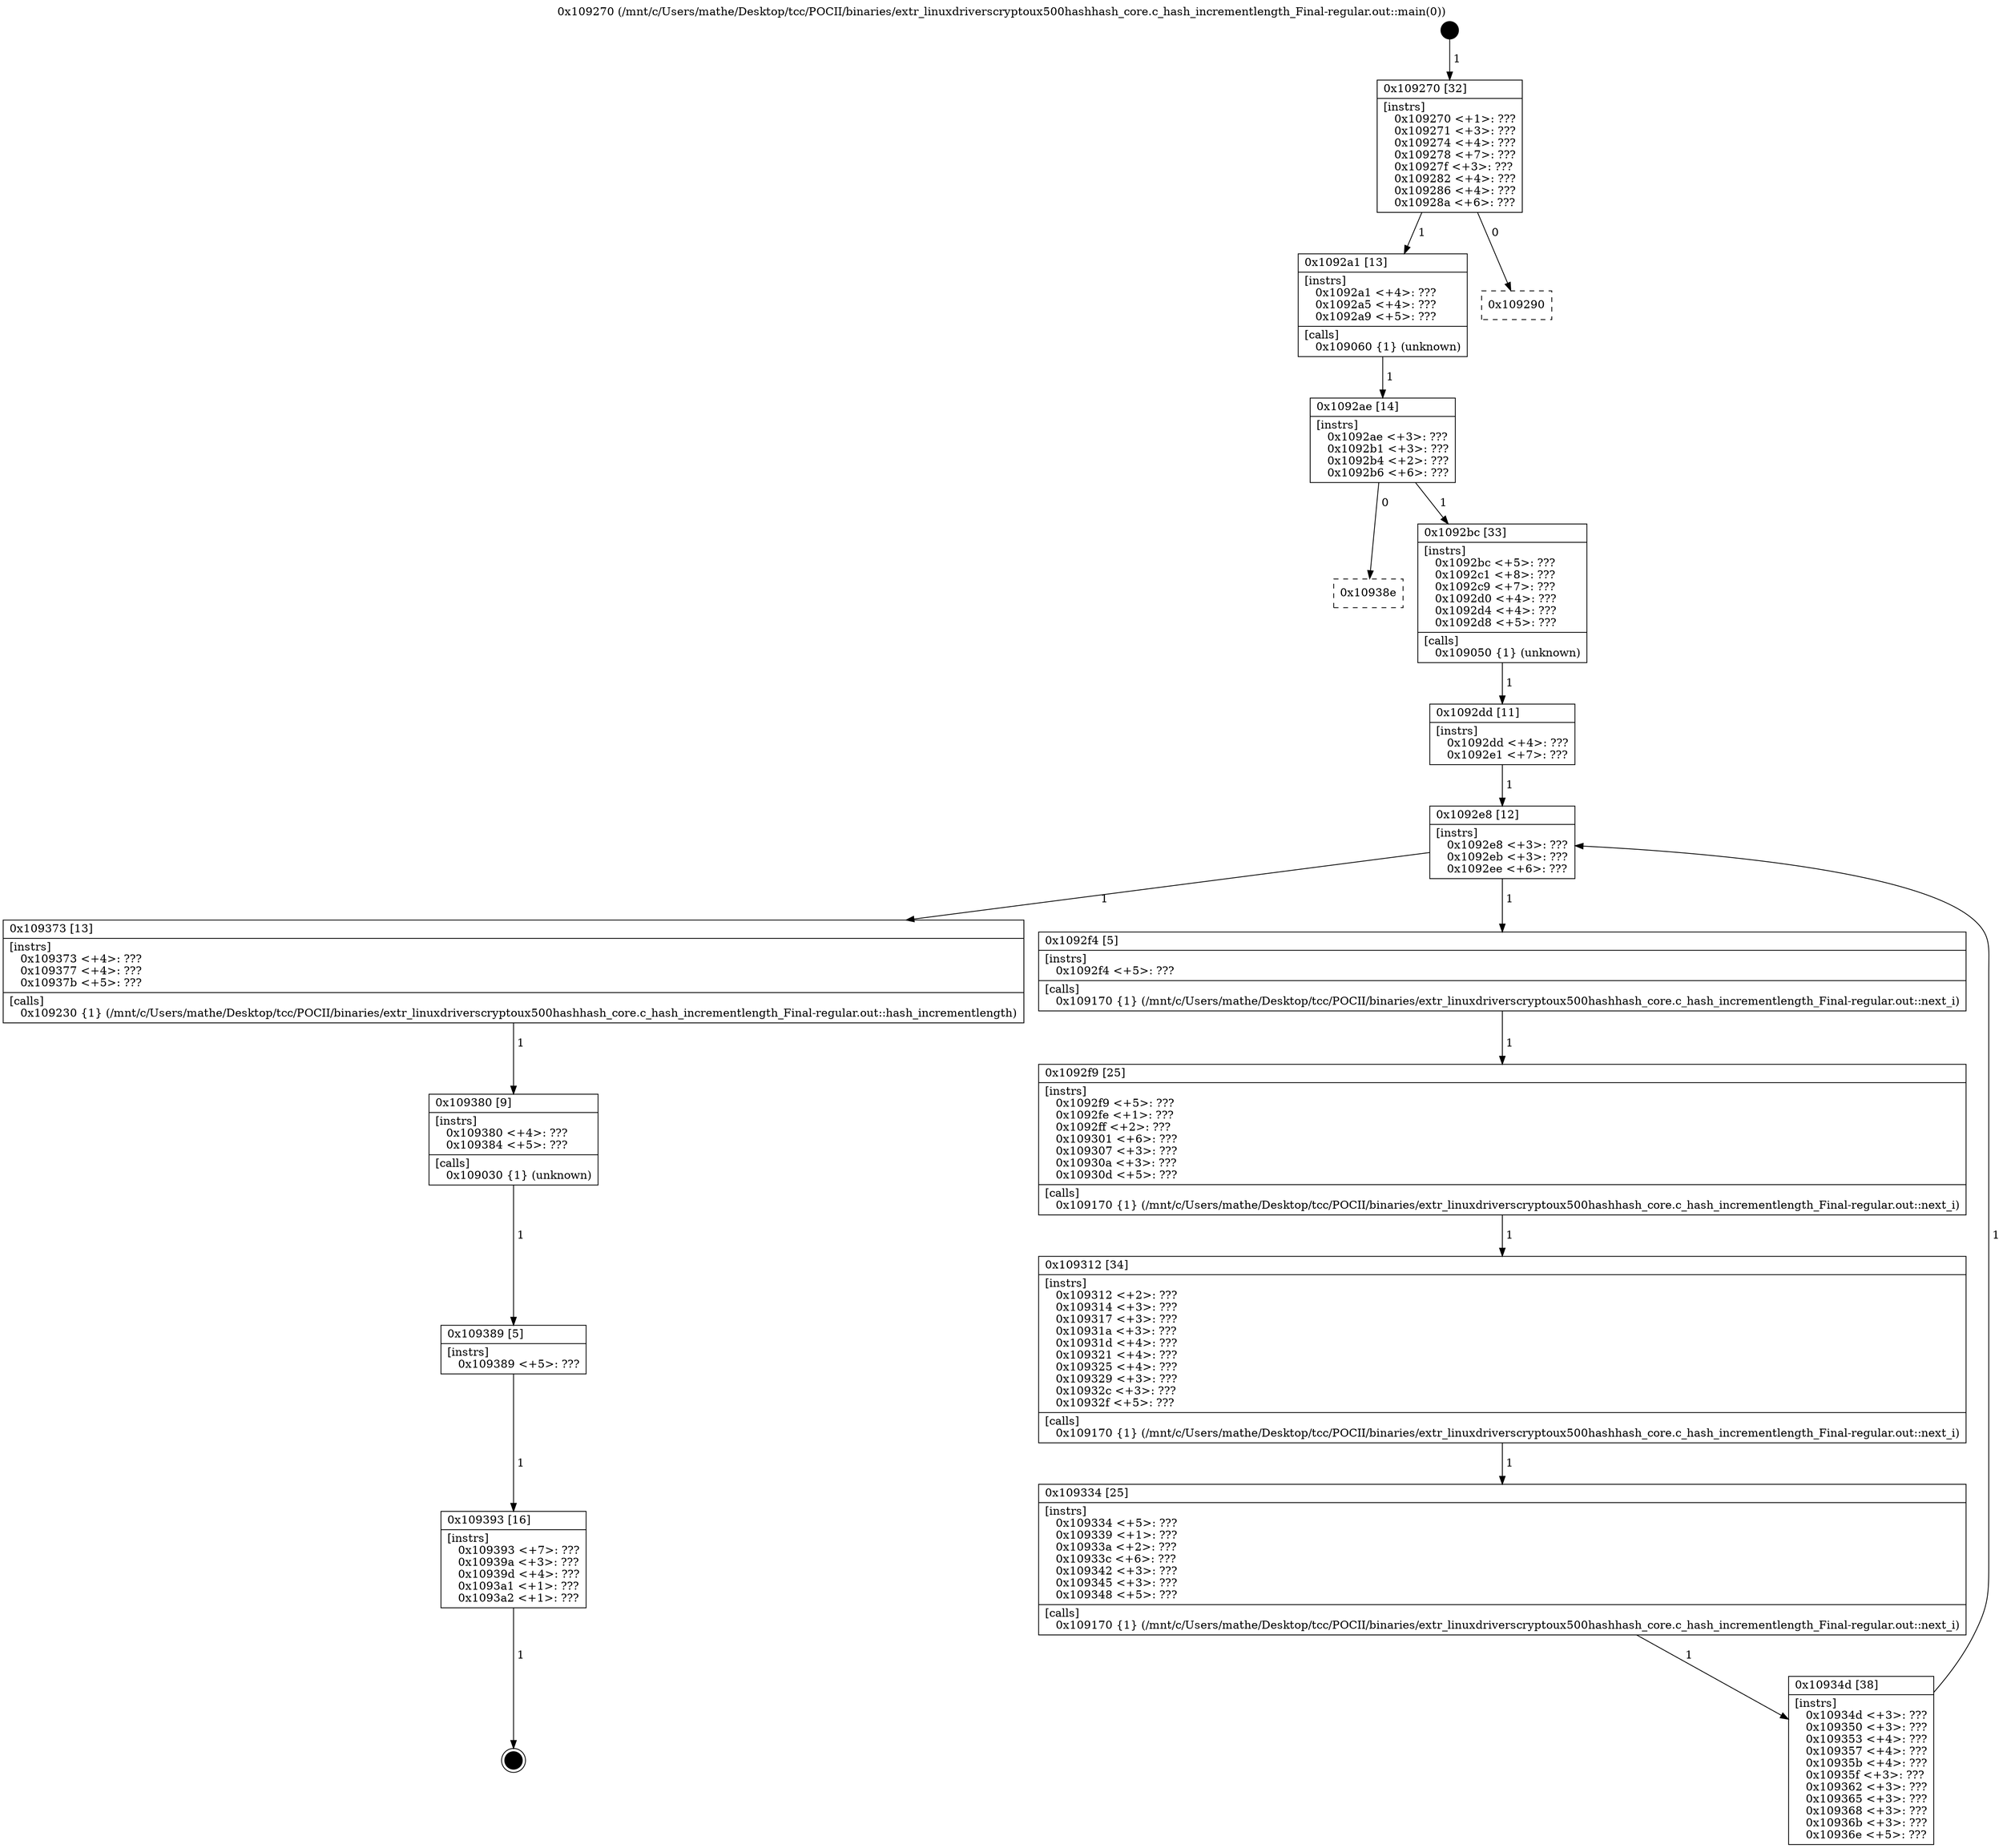 digraph "0x109270" {
  label = "0x109270 (/mnt/c/Users/mathe/Desktop/tcc/POCII/binaries/extr_linuxdriverscryptoux500hashhash_core.c_hash_incrementlength_Final-regular.out::main(0))"
  labelloc = "t"
  node[shape=record]

  Entry [label="",width=0.3,height=0.3,shape=circle,fillcolor=black,style=filled]
  "0x109270" [label="{
     0x109270 [32]\l
     | [instrs]\l
     &nbsp;&nbsp;0x109270 \<+1\>: ???\l
     &nbsp;&nbsp;0x109271 \<+3\>: ???\l
     &nbsp;&nbsp;0x109274 \<+4\>: ???\l
     &nbsp;&nbsp;0x109278 \<+7\>: ???\l
     &nbsp;&nbsp;0x10927f \<+3\>: ???\l
     &nbsp;&nbsp;0x109282 \<+4\>: ???\l
     &nbsp;&nbsp;0x109286 \<+4\>: ???\l
     &nbsp;&nbsp;0x10928a \<+6\>: ???\l
  }"]
  "0x1092a1" [label="{
     0x1092a1 [13]\l
     | [instrs]\l
     &nbsp;&nbsp;0x1092a1 \<+4\>: ???\l
     &nbsp;&nbsp;0x1092a5 \<+4\>: ???\l
     &nbsp;&nbsp;0x1092a9 \<+5\>: ???\l
     | [calls]\l
     &nbsp;&nbsp;0x109060 \{1\} (unknown)\l
  }"]
  "0x109290" [label="{
     0x109290\l
  }", style=dashed]
  "0x1092ae" [label="{
     0x1092ae [14]\l
     | [instrs]\l
     &nbsp;&nbsp;0x1092ae \<+3\>: ???\l
     &nbsp;&nbsp;0x1092b1 \<+3\>: ???\l
     &nbsp;&nbsp;0x1092b4 \<+2\>: ???\l
     &nbsp;&nbsp;0x1092b6 \<+6\>: ???\l
  }"]
  "0x10938e" [label="{
     0x10938e\l
  }", style=dashed]
  "0x1092bc" [label="{
     0x1092bc [33]\l
     | [instrs]\l
     &nbsp;&nbsp;0x1092bc \<+5\>: ???\l
     &nbsp;&nbsp;0x1092c1 \<+8\>: ???\l
     &nbsp;&nbsp;0x1092c9 \<+7\>: ???\l
     &nbsp;&nbsp;0x1092d0 \<+4\>: ???\l
     &nbsp;&nbsp;0x1092d4 \<+4\>: ???\l
     &nbsp;&nbsp;0x1092d8 \<+5\>: ???\l
     | [calls]\l
     &nbsp;&nbsp;0x109050 \{1\} (unknown)\l
  }"]
  Exit [label="",width=0.3,height=0.3,shape=circle,fillcolor=black,style=filled,peripheries=2]
  "0x1092e8" [label="{
     0x1092e8 [12]\l
     | [instrs]\l
     &nbsp;&nbsp;0x1092e8 \<+3\>: ???\l
     &nbsp;&nbsp;0x1092eb \<+3\>: ???\l
     &nbsp;&nbsp;0x1092ee \<+6\>: ???\l
  }"]
  "0x109373" [label="{
     0x109373 [13]\l
     | [instrs]\l
     &nbsp;&nbsp;0x109373 \<+4\>: ???\l
     &nbsp;&nbsp;0x109377 \<+4\>: ???\l
     &nbsp;&nbsp;0x10937b \<+5\>: ???\l
     | [calls]\l
     &nbsp;&nbsp;0x109230 \{1\} (/mnt/c/Users/mathe/Desktop/tcc/POCII/binaries/extr_linuxdriverscryptoux500hashhash_core.c_hash_incrementlength_Final-regular.out::hash_incrementlength)\l
  }"]
  "0x1092f4" [label="{
     0x1092f4 [5]\l
     | [instrs]\l
     &nbsp;&nbsp;0x1092f4 \<+5\>: ???\l
     | [calls]\l
     &nbsp;&nbsp;0x109170 \{1\} (/mnt/c/Users/mathe/Desktop/tcc/POCII/binaries/extr_linuxdriverscryptoux500hashhash_core.c_hash_incrementlength_Final-regular.out::next_i)\l
  }"]
  "0x1092f9" [label="{
     0x1092f9 [25]\l
     | [instrs]\l
     &nbsp;&nbsp;0x1092f9 \<+5\>: ???\l
     &nbsp;&nbsp;0x1092fe \<+1\>: ???\l
     &nbsp;&nbsp;0x1092ff \<+2\>: ???\l
     &nbsp;&nbsp;0x109301 \<+6\>: ???\l
     &nbsp;&nbsp;0x109307 \<+3\>: ???\l
     &nbsp;&nbsp;0x10930a \<+3\>: ???\l
     &nbsp;&nbsp;0x10930d \<+5\>: ???\l
     | [calls]\l
     &nbsp;&nbsp;0x109170 \{1\} (/mnt/c/Users/mathe/Desktop/tcc/POCII/binaries/extr_linuxdriverscryptoux500hashhash_core.c_hash_incrementlength_Final-regular.out::next_i)\l
  }"]
  "0x109312" [label="{
     0x109312 [34]\l
     | [instrs]\l
     &nbsp;&nbsp;0x109312 \<+2\>: ???\l
     &nbsp;&nbsp;0x109314 \<+3\>: ???\l
     &nbsp;&nbsp;0x109317 \<+3\>: ???\l
     &nbsp;&nbsp;0x10931a \<+3\>: ???\l
     &nbsp;&nbsp;0x10931d \<+4\>: ???\l
     &nbsp;&nbsp;0x109321 \<+4\>: ???\l
     &nbsp;&nbsp;0x109325 \<+4\>: ???\l
     &nbsp;&nbsp;0x109329 \<+3\>: ???\l
     &nbsp;&nbsp;0x10932c \<+3\>: ???\l
     &nbsp;&nbsp;0x10932f \<+5\>: ???\l
     | [calls]\l
     &nbsp;&nbsp;0x109170 \{1\} (/mnt/c/Users/mathe/Desktop/tcc/POCII/binaries/extr_linuxdriverscryptoux500hashhash_core.c_hash_incrementlength_Final-regular.out::next_i)\l
  }"]
  "0x109334" [label="{
     0x109334 [25]\l
     | [instrs]\l
     &nbsp;&nbsp;0x109334 \<+5\>: ???\l
     &nbsp;&nbsp;0x109339 \<+1\>: ???\l
     &nbsp;&nbsp;0x10933a \<+2\>: ???\l
     &nbsp;&nbsp;0x10933c \<+6\>: ???\l
     &nbsp;&nbsp;0x109342 \<+3\>: ???\l
     &nbsp;&nbsp;0x109345 \<+3\>: ???\l
     &nbsp;&nbsp;0x109348 \<+5\>: ???\l
     | [calls]\l
     &nbsp;&nbsp;0x109170 \{1\} (/mnt/c/Users/mathe/Desktop/tcc/POCII/binaries/extr_linuxdriverscryptoux500hashhash_core.c_hash_incrementlength_Final-regular.out::next_i)\l
  }"]
  "0x10934d" [label="{
     0x10934d [38]\l
     | [instrs]\l
     &nbsp;&nbsp;0x10934d \<+3\>: ???\l
     &nbsp;&nbsp;0x109350 \<+3\>: ???\l
     &nbsp;&nbsp;0x109353 \<+4\>: ???\l
     &nbsp;&nbsp;0x109357 \<+4\>: ???\l
     &nbsp;&nbsp;0x10935b \<+4\>: ???\l
     &nbsp;&nbsp;0x10935f \<+3\>: ???\l
     &nbsp;&nbsp;0x109362 \<+3\>: ???\l
     &nbsp;&nbsp;0x109365 \<+3\>: ???\l
     &nbsp;&nbsp;0x109368 \<+3\>: ???\l
     &nbsp;&nbsp;0x10936b \<+3\>: ???\l
     &nbsp;&nbsp;0x10936e \<+5\>: ???\l
  }"]
  "0x1092dd" [label="{
     0x1092dd [11]\l
     | [instrs]\l
     &nbsp;&nbsp;0x1092dd \<+4\>: ???\l
     &nbsp;&nbsp;0x1092e1 \<+7\>: ???\l
  }"]
  "0x109380" [label="{
     0x109380 [9]\l
     | [instrs]\l
     &nbsp;&nbsp;0x109380 \<+4\>: ???\l
     &nbsp;&nbsp;0x109384 \<+5\>: ???\l
     | [calls]\l
     &nbsp;&nbsp;0x109030 \{1\} (unknown)\l
  }"]
  "0x109389" [label="{
     0x109389 [5]\l
     | [instrs]\l
     &nbsp;&nbsp;0x109389 \<+5\>: ???\l
  }"]
  "0x109393" [label="{
     0x109393 [16]\l
     | [instrs]\l
     &nbsp;&nbsp;0x109393 \<+7\>: ???\l
     &nbsp;&nbsp;0x10939a \<+3\>: ???\l
     &nbsp;&nbsp;0x10939d \<+4\>: ???\l
     &nbsp;&nbsp;0x1093a1 \<+1\>: ???\l
     &nbsp;&nbsp;0x1093a2 \<+1\>: ???\l
  }"]
  Entry -> "0x109270" [label=" 1"]
  "0x109270" -> "0x1092a1" [label=" 1"]
  "0x109270" -> "0x109290" [label=" 0"]
  "0x1092a1" -> "0x1092ae" [label=" 1"]
  "0x1092ae" -> "0x10938e" [label=" 0"]
  "0x1092ae" -> "0x1092bc" [label=" 1"]
  "0x109393" -> Exit [label=" 1"]
  "0x1092bc" -> "0x1092dd" [label=" 1"]
  "0x1092e8" -> "0x109373" [label=" 1"]
  "0x1092e8" -> "0x1092f4" [label=" 1"]
  "0x1092f4" -> "0x1092f9" [label=" 1"]
  "0x1092f9" -> "0x109312" [label=" 1"]
  "0x109312" -> "0x109334" [label=" 1"]
  "0x109334" -> "0x10934d" [label=" 1"]
  "0x1092dd" -> "0x1092e8" [label=" 1"]
  "0x10934d" -> "0x1092e8" [label=" 1"]
  "0x109373" -> "0x109380" [label=" 1"]
  "0x109380" -> "0x109389" [label=" 1"]
  "0x109389" -> "0x109393" [label=" 1"]
}
